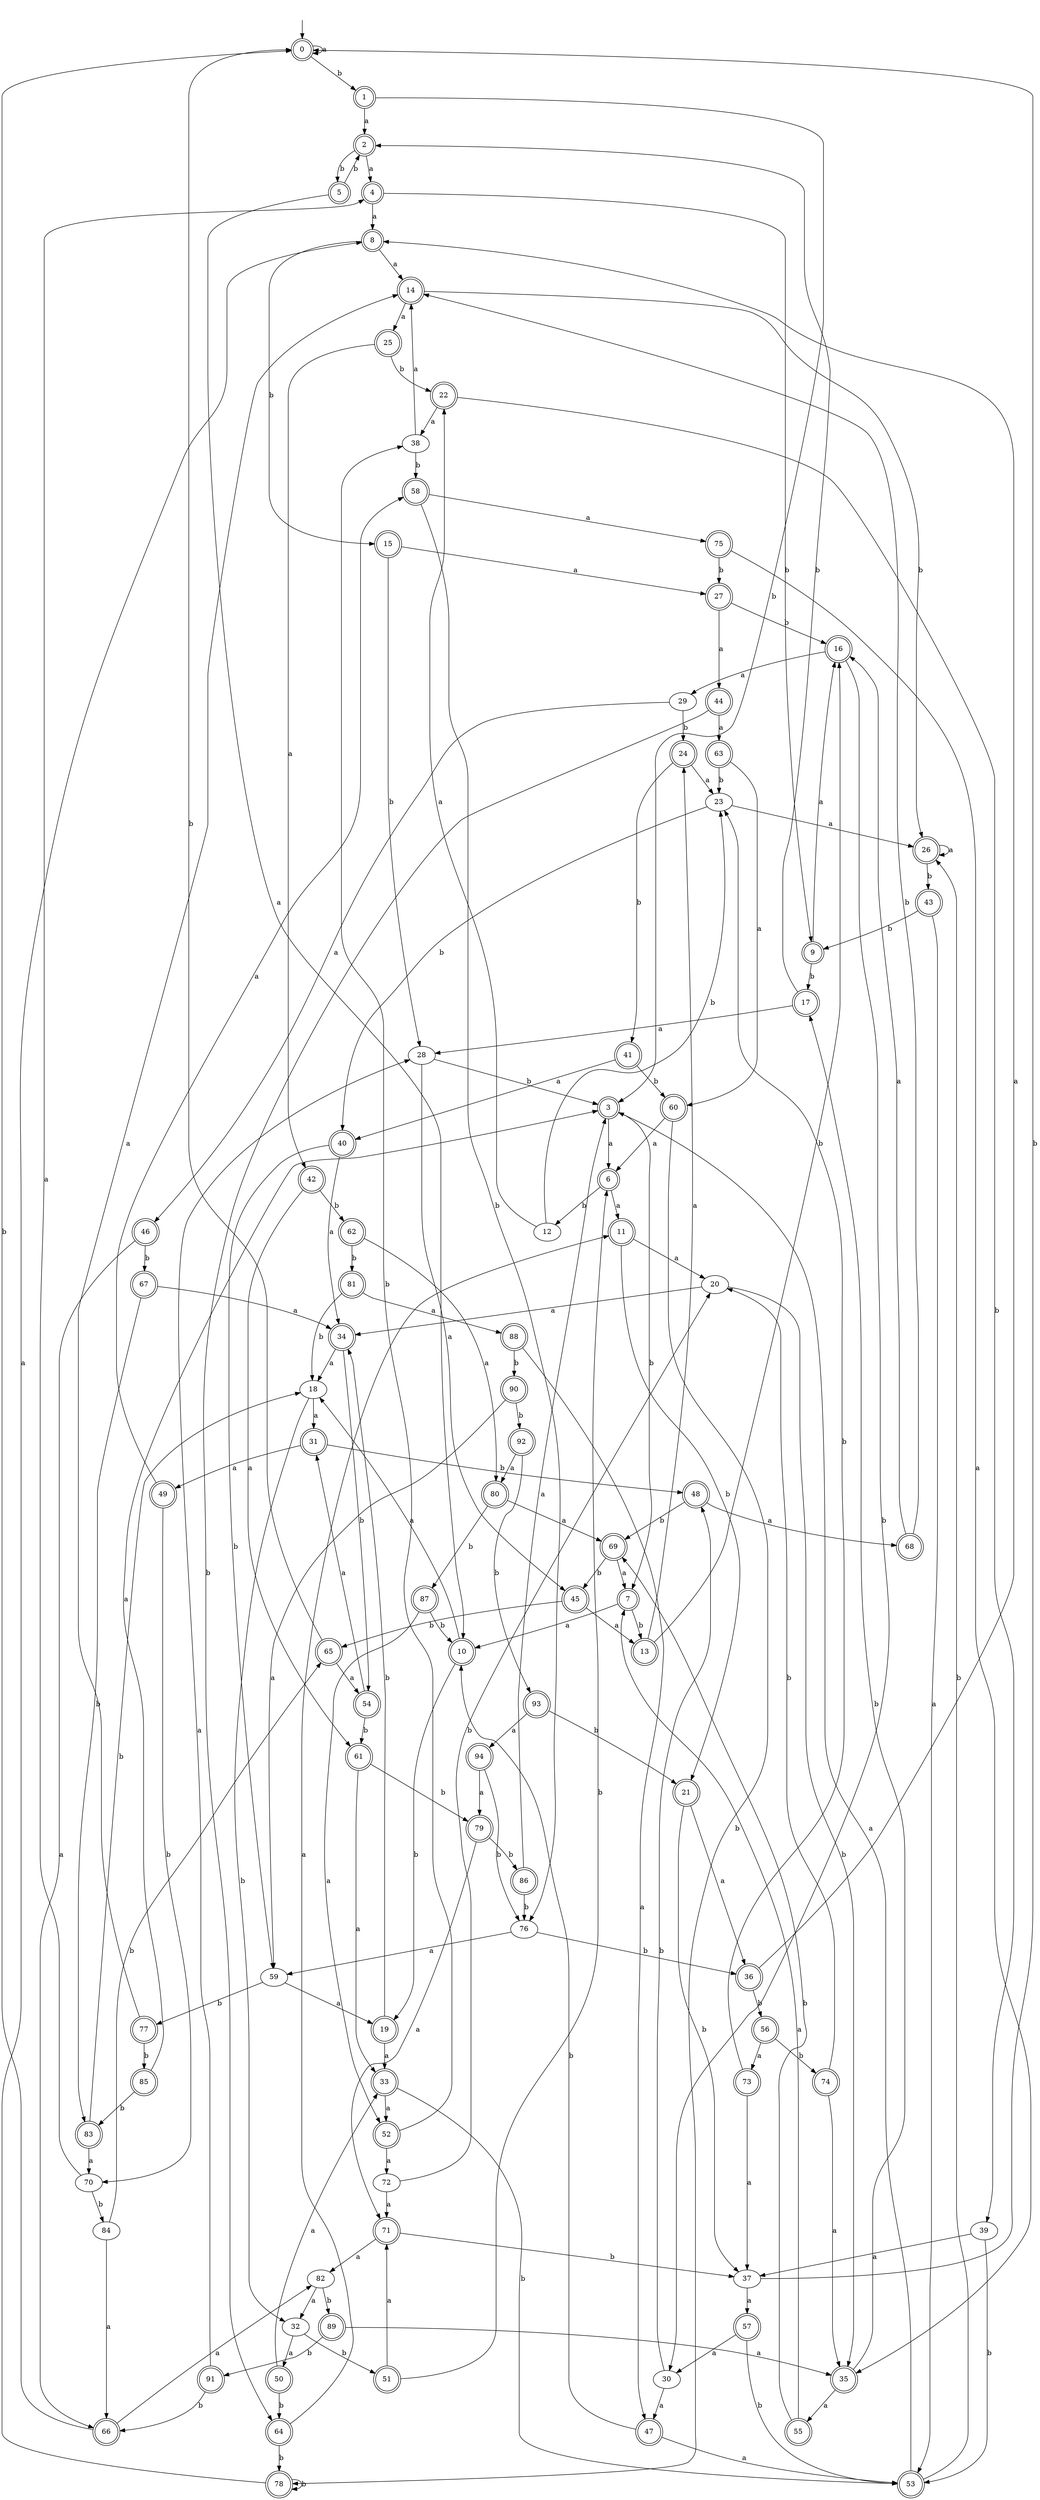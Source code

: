 digraph RandomDFA {
  __start0 [label="", shape=none];
  __start0 -> 0 [label=""];
  0 [shape=circle] [shape=doublecircle]
  0 -> 0 [label="a"]
  0 -> 1 [label="b"]
  1 [shape=doublecircle]
  1 -> 2 [label="a"]
  1 -> 3 [label="b"]
  2 [shape=doublecircle]
  2 -> 4 [label="a"]
  2 -> 5 [label="b"]
  3 [shape=doublecircle]
  3 -> 6 [label="a"]
  3 -> 7 [label="b"]
  4 [shape=doublecircle]
  4 -> 8 [label="a"]
  4 -> 9 [label="b"]
  5 [shape=doublecircle]
  5 -> 10 [label="a"]
  5 -> 2 [label="b"]
  6 [shape=doublecircle]
  6 -> 11 [label="a"]
  6 -> 12 [label="b"]
  7 [shape=doublecircle]
  7 -> 10 [label="a"]
  7 -> 13 [label="b"]
  8 [shape=doublecircle]
  8 -> 14 [label="a"]
  8 -> 15 [label="b"]
  9 [shape=doublecircle]
  9 -> 16 [label="a"]
  9 -> 17 [label="b"]
  10 [shape=doublecircle]
  10 -> 18 [label="a"]
  10 -> 19 [label="b"]
  11 [shape=doublecircle]
  11 -> 20 [label="a"]
  11 -> 21 [label="b"]
  12
  12 -> 22 [label="a"]
  12 -> 23 [label="b"]
  13 [shape=doublecircle]
  13 -> 24 [label="a"]
  13 -> 16 [label="b"]
  14 [shape=doublecircle]
  14 -> 25 [label="a"]
  14 -> 26 [label="b"]
  15 [shape=doublecircle]
  15 -> 27 [label="a"]
  15 -> 28 [label="b"]
  16 [shape=doublecircle]
  16 -> 29 [label="a"]
  16 -> 30 [label="b"]
  17 [shape=doublecircle]
  17 -> 28 [label="a"]
  17 -> 2 [label="b"]
  18
  18 -> 31 [label="a"]
  18 -> 32 [label="b"]
  19 [shape=doublecircle]
  19 -> 33 [label="a"]
  19 -> 34 [label="b"]
  20
  20 -> 34 [label="a"]
  20 -> 35 [label="b"]
  21 [shape=doublecircle]
  21 -> 36 [label="a"]
  21 -> 37 [label="b"]
  22 [shape=doublecircle]
  22 -> 38 [label="a"]
  22 -> 39 [label="b"]
  23
  23 -> 26 [label="a"]
  23 -> 40 [label="b"]
  24 [shape=doublecircle]
  24 -> 23 [label="a"]
  24 -> 41 [label="b"]
  25 [shape=doublecircle]
  25 -> 42 [label="a"]
  25 -> 22 [label="b"]
  26 [shape=doublecircle]
  26 -> 26 [label="a"]
  26 -> 43 [label="b"]
  27 [shape=doublecircle]
  27 -> 44 [label="a"]
  27 -> 16 [label="b"]
  28
  28 -> 45 [label="a"]
  28 -> 3 [label="b"]
  29
  29 -> 46 [label="a"]
  29 -> 24 [label="b"]
  30
  30 -> 47 [label="a"]
  30 -> 48 [label="b"]
  31 [shape=doublecircle]
  31 -> 49 [label="a"]
  31 -> 48 [label="b"]
  32
  32 -> 50 [label="a"]
  32 -> 51 [label="b"]
  33 [shape=doublecircle]
  33 -> 52 [label="a"]
  33 -> 53 [label="b"]
  34 [shape=doublecircle]
  34 -> 18 [label="a"]
  34 -> 54 [label="b"]
  35 [shape=doublecircle]
  35 -> 55 [label="a"]
  35 -> 17 [label="b"]
  36 [shape=doublecircle]
  36 -> 8 [label="a"]
  36 -> 56 [label="b"]
  37
  37 -> 57 [label="a"]
  37 -> 0 [label="b"]
  38
  38 -> 14 [label="a"]
  38 -> 58 [label="b"]
  39
  39 -> 37 [label="a"]
  39 -> 53 [label="b"]
  40 [shape=doublecircle]
  40 -> 34 [label="a"]
  40 -> 59 [label="b"]
  41 [shape=doublecircle]
  41 -> 40 [label="a"]
  41 -> 60 [label="b"]
  42 [shape=doublecircle]
  42 -> 61 [label="a"]
  42 -> 62 [label="b"]
  43 [shape=doublecircle]
  43 -> 53 [label="a"]
  43 -> 9 [label="b"]
  44 [shape=doublecircle]
  44 -> 63 [label="a"]
  44 -> 64 [label="b"]
  45 [shape=doublecircle]
  45 -> 13 [label="a"]
  45 -> 65 [label="b"]
  46 [shape=doublecircle]
  46 -> 66 [label="a"]
  46 -> 67 [label="b"]
  47 [shape=doublecircle]
  47 -> 53 [label="a"]
  47 -> 10 [label="b"]
  48 [shape=doublecircle]
  48 -> 68 [label="a"]
  48 -> 69 [label="b"]
  49 [shape=doublecircle]
  49 -> 58 [label="a"]
  49 -> 70 [label="b"]
  50 [shape=doublecircle]
  50 -> 33 [label="a"]
  50 -> 64 [label="b"]
  51 [shape=doublecircle]
  51 -> 71 [label="a"]
  51 -> 6 [label="b"]
  52 [shape=doublecircle]
  52 -> 72 [label="a"]
  52 -> 38 [label="b"]
  53 [shape=doublecircle]
  53 -> 3 [label="a"]
  53 -> 26 [label="b"]
  54 [shape=doublecircle]
  54 -> 31 [label="a"]
  54 -> 61 [label="b"]
  55 [shape=doublecircle]
  55 -> 7 [label="a"]
  55 -> 69 [label="b"]
  56 [shape=doublecircle]
  56 -> 73 [label="a"]
  56 -> 74 [label="b"]
  57 [shape=doublecircle]
  57 -> 30 [label="a"]
  57 -> 53 [label="b"]
  58 [shape=doublecircle]
  58 -> 75 [label="a"]
  58 -> 76 [label="b"]
  59
  59 -> 19 [label="a"]
  59 -> 77 [label="b"]
  60 [shape=doublecircle]
  60 -> 6 [label="a"]
  60 -> 78 [label="b"]
  61 [shape=doublecircle]
  61 -> 33 [label="a"]
  61 -> 79 [label="b"]
  62 [shape=doublecircle]
  62 -> 80 [label="a"]
  62 -> 81 [label="b"]
  63 [shape=doublecircle]
  63 -> 60 [label="a"]
  63 -> 23 [label="b"]
  64 [shape=doublecircle]
  64 -> 11 [label="a"]
  64 -> 78 [label="b"]
  65 [shape=doublecircle]
  65 -> 54 [label="a"]
  65 -> 0 [label="b"]
  66 [shape=doublecircle]
  66 -> 82 [label="a"]
  66 -> 0 [label="b"]
  67 [shape=doublecircle]
  67 -> 34 [label="a"]
  67 -> 83 [label="b"]
  68 [shape=doublecircle]
  68 -> 16 [label="a"]
  68 -> 14 [label="b"]
  69 [shape=doublecircle]
  69 -> 7 [label="a"]
  69 -> 45 [label="b"]
  70
  70 -> 4 [label="a"]
  70 -> 84 [label="b"]
  71 [shape=doublecircle]
  71 -> 82 [label="a"]
  71 -> 37 [label="b"]
  72
  72 -> 71 [label="a"]
  72 -> 20 [label="b"]
  73 [shape=doublecircle]
  73 -> 37 [label="a"]
  73 -> 23 [label="b"]
  74 [shape=doublecircle]
  74 -> 35 [label="a"]
  74 -> 20 [label="b"]
  75 [shape=doublecircle]
  75 -> 35 [label="a"]
  75 -> 27 [label="b"]
  76
  76 -> 59 [label="a"]
  76 -> 36 [label="b"]
  77 [shape=doublecircle]
  77 -> 14 [label="a"]
  77 -> 85 [label="b"]
  78 [shape=doublecircle]
  78 -> 8 [label="a"]
  78 -> 78 [label="b"]
  79 [shape=doublecircle]
  79 -> 71 [label="a"]
  79 -> 86 [label="b"]
  80 [shape=doublecircle]
  80 -> 69 [label="a"]
  80 -> 87 [label="b"]
  81 [shape=doublecircle]
  81 -> 88 [label="a"]
  81 -> 18 [label="b"]
  82
  82 -> 32 [label="a"]
  82 -> 89 [label="b"]
  83 [shape=doublecircle]
  83 -> 70 [label="a"]
  83 -> 18 [label="b"]
  84
  84 -> 66 [label="a"]
  84 -> 65 [label="b"]
  85 [shape=doublecircle]
  85 -> 3 [label="a"]
  85 -> 83 [label="b"]
  86 [shape=doublecircle]
  86 -> 3 [label="a"]
  86 -> 76 [label="b"]
  87 [shape=doublecircle]
  87 -> 52 [label="a"]
  87 -> 10 [label="b"]
  88 [shape=doublecircle]
  88 -> 47 [label="a"]
  88 -> 90 [label="b"]
  89 [shape=doublecircle]
  89 -> 35 [label="a"]
  89 -> 91 [label="b"]
  90 [shape=doublecircle]
  90 -> 59 [label="a"]
  90 -> 92 [label="b"]
  91 [shape=doublecircle]
  91 -> 28 [label="a"]
  91 -> 66 [label="b"]
  92 [shape=doublecircle]
  92 -> 80 [label="a"]
  92 -> 93 [label="b"]
  93 [shape=doublecircle]
  93 -> 94 [label="a"]
  93 -> 21 [label="b"]
  94 [shape=doublecircle]
  94 -> 79 [label="a"]
  94 -> 76 [label="b"]
}
